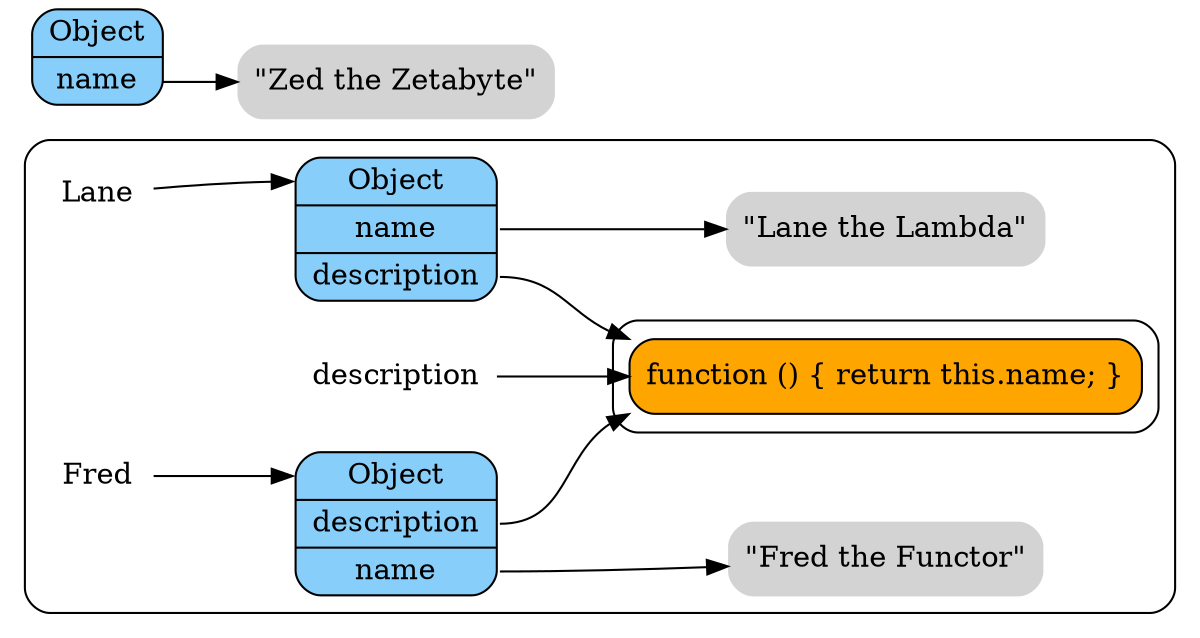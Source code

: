 digraph finite_state_machine {
	size="8,5"
	rankdir = "LR"

  subgraph cluster_0 {
    style =rounded;
    
    /* Free Variables */
    node [shape = plaintext, style=""]
    Lane; Fred; description;
    subgraph cluster_1 {
      node [shape=Mrecord, fillcolor=orange, style=filled];
      fn1 [label="<__proto__>function () \{ return this.name; \}"];
    }

    /* Objects */
    node [shape = Mrecord, fillcolor=lightskyblue, style=filled];
    obj1 [label = "<__proto__>Object|<name>name|<description>description"];
    obj2 [label = "<__proto__>Object|<description>description|<name>name"];
    /* Literals */
    node [shape = plaintext, fillcolor=lightGrey, style="filled,rounded"];
    name [label="\"Lane the Lambda\""]
    name2 [label="\"Fred the Functor\""]


  }
  /* Objects */
  node [shape = Mrecord, fillcolor=lightskyblue, style=filled];
  obj3 [label = "<__proto__>Object|<name>name"];
  /* Literals */
  node [shape = plaintext, fillcolor=lightGrey, style="filled,rounded"];
  name3 [label="\"Zed the Zetabyte\""]


  Lane -> obj1:__proto__;
  obj1:name -> name;
  obj1:description -> fn1:__proto__;
  Fred -> obj2:__proto__;
  obj2:name -> name2;
  obj2:description -> fn1:__proto__;
  obj3:name -> name3;
  description -> fn1:__proto__;
}
